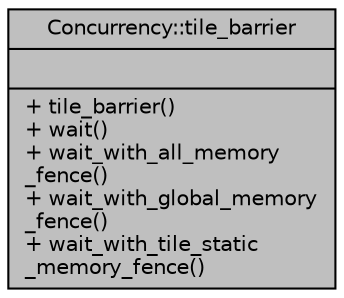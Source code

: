 digraph "Concurrency::tile_barrier"
{
  edge [fontname="Helvetica",fontsize="10",labelfontname="Helvetica",labelfontsize="10"];
  node [fontname="Helvetica",fontsize="10",shape=record];
  Node1 [label="{Concurrency::tile_barrier\n||+ tile_barrier()\l+ wait()\l+ wait_with_all_memory\l_fence()\l+ wait_with_global_memory\l_fence()\l+ wait_with_tile_static\l_memory_fence()\l}",height=0.2,width=0.4,color="black", fillcolor="grey75", style="filled", fontcolor="black"];
}
